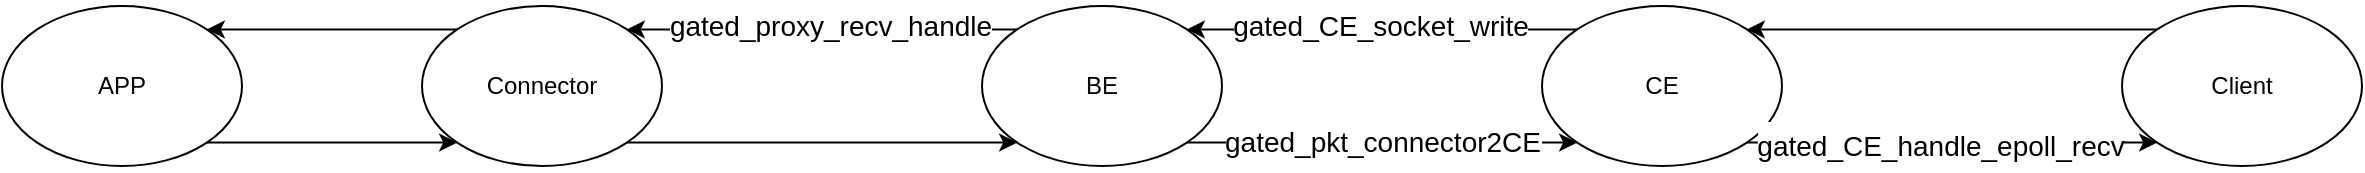 <mxfile version="21.6.7" type="github" pages="2">
  <diagram id="KeAWuHyge-VoDP96UR2A" name="流程图">
    <mxGraphModel dx="2261" dy="750" grid="1" gridSize="10" guides="1" tooltips="1" connect="1" arrows="1" fold="1" page="1" pageScale="1" pageWidth="827" pageHeight="1169" math="0" shadow="0">
      <root>
        <mxCell id="0" />
        <mxCell id="1" parent="0" />
        <mxCell id="kSwJOciztGdaN1k-jnAn-1" value="Connector" style="ellipse;whiteSpace=wrap;html=1;" vertex="1" parent="1">
          <mxGeometry x="40" y="200" width="120" height="80" as="geometry" />
        </mxCell>
        <mxCell id="kSwJOciztGdaN1k-jnAn-2" value="BE" style="ellipse;whiteSpace=wrap;html=1;" vertex="1" parent="1">
          <mxGeometry x="320" y="200" width="120" height="80" as="geometry" />
        </mxCell>
        <mxCell id="kSwJOciztGdaN1k-jnAn-3" value="CE" style="ellipse;whiteSpace=wrap;html=1;" vertex="1" parent="1">
          <mxGeometry x="600" y="200" width="120" height="80" as="geometry" />
        </mxCell>
        <mxCell id="kSwJOciztGdaN1k-jnAn-4" value="Client" style="ellipse;whiteSpace=wrap;html=1;" vertex="1" parent="1">
          <mxGeometry x="890" y="200" width="120" height="80" as="geometry" />
        </mxCell>
        <mxCell id="kSwJOciztGdaN1k-jnAn-5" value="APP" style="ellipse;whiteSpace=wrap;html=1;" vertex="1" parent="1">
          <mxGeometry x="-170" y="200" width="120" height="80" as="geometry" />
        </mxCell>
        <mxCell id="kSwJOciztGdaN1k-jnAn-8" value="" style="endArrow=classic;html=1;rounded=0;exitX=1;exitY=1;exitDx=0;exitDy=0;entryX=0;entryY=1;entryDx=0;entryDy=0;" edge="1" parent="1" source="kSwJOciztGdaN1k-jnAn-2" target="kSwJOciztGdaN1k-jnAn-3">
          <mxGeometry width="50" height="50" relative="1" as="geometry">
            <mxPoint x="470" y="200" as="sourcePoint" />
            <mxPoint x="520" y="150" as="targetPoint" />
          </mxGeometry>
        </mxCell>
        <mxCell id="kSwJOciztGdaN1k-jnAn-18" value="&lt;div style=&quot;line-height: 1.75; font-size: 14px; text-align: left;&quot;&gt;gated_pkt_connector2CE&lt;/div&gt;" style="edgeLabel;html=1;align=center;verticalAlign=middle;resizable=0;points=[];" vertex="1" connectable="0" parent="kSwJOciztGdaN1k-jnAn-8">
          <mxGeometry x="-0.133" y="1" relative="1" as="geometry">
            <mxPoint x="13" as="offset" />
          </mxGeometry>
        </mxCell>
        <mxCell id="kSwJOciztGdaN1k-jnAn-9" value="" style="endArrow=classic;html=1;rounded=0;exitX=0;exitY=0;exitDx=0;exitDy=0;entryX=1;entryY=0;entryDx=0;entryDy=0;" edge="1" parent="1" source="kSwJOciztGdaN1k-jnAn-4" target="kSwJOciztGdaN1k-jnAn-3">
          <mxGeometry width="50" height="50" relative="1" as="geometry">
            <mxPoint x="170" y="350" as="sourcePoint" />
            <mxPoint x="190" y="410" as="targetPoint" />
          </mxGeometry>
        </mxCell>
        <mxCell id="kSwJOciztGdaN1k-jnAn-10" value="" style="endArrow=classic;html=1;rounded=0;exitX=0;exitY=0;exitDx=0;exitDy=0;entryX=1;entryY=0;entryDx=0;entryDy=0;" edge="1" parent="1" source="kSwJOciztGdaN1k-jnAn-3" target="kSwJOciztGdaN1k-jnAn-2">
          <mxGeometry width="50" height="50" relative="1" as="geometry">
            <mxPoint x="700" y="440" as="sourcePoint" />
            <mxPoint x="750" y="390" as="targetPoint" />
          </mxGeometry>
        </mxCell>
        <mxCell id="kSwJOciztGdaN1k-jnAn-16" value="&lt;div style=&quot;line-height: 1.75; font-size: 14px; text-align: left;&quot;&gt;gated_CE_socket_write&lt;/div&gt;" style="edgeLabel;html=1;align=center;verticalAlign=middle;resizable=0;points=[];" vertex="1" connectable="0" parent="kSwJOciztGdaN1k-jnAn-10">
          <mxGeometry x="0.08" y="-2" relative="1" as="geometry">
            <mxPoint x="7" as="offset" />
          </mxGeometry>
        </mxCell>
        <mxCell id="kSwJOciztGdaN1k-jnAn-11" value="" style="endArrow=classic;html=1;rounded=0;exitX=0;exitY=0;exitDx=0;exitDy=0;entryX=1;entryY=0;entryDx=0;entryDy=0;" edge="1" parent="1" source="kSwJOciztGdaN1k-jnAn-2" target="kSwJOciztGdaN1k-jnAn-1">
          <mxGeometry width="50" height="50" relative="1" as="geometry">
            <mxPoint x="420" y="500" as="sourcePoint" />
            <mxPoint x="470" y="450" as="targetPoint" />
          </mxGeometry>
        </mxCell>
        <mxCell id="kSwJOciztGdaN1k-jnAn-19" value="&lt;div style=&quot;line-height: 1.75; font-size: 14px; text-align: left;&quot;&gt;gated_proxy_recv_handle&lt;/div&gt;" style="edgeLabel;html=1;align=center;verticalAlign=middle;resizable=0;points=[];" vertex="1" connectable="0" parent="kSwJOciztGdaN1k-jnAn-11">
          <mxGeometry x="0.221" y="-2" relative="1" as="geometry">
            <mxPoint x="25" as="offset" />
          </mxGeometry>
        </mxCell>
        <mxCell id="kSwJOciztGdaN1k-jnAn-12" value="" style="endArrow=classic;html=1;rounded=0;exitX=0;exitY=0;exitDx=0;exitDy=0;entryX=1;entryY=0;entryDx=0;entryDy=0;" edge="1" parent="1" source="kSwJOciztGdaN1k-jnAn-1" target="kSwJOciztGdaN1k-jnAn-5">
          <mxGeometry width="50" height="50" relative="1" as="geometry">
            <mxPoint x="340" y="470" as="sourcePoint" />
            <mxPoint x="390" y="420" as="targetPoint" />
          </mxGeometry>
        </mxCell>
        <mxCell id="kSwJOciztGdaN1k-jnAn-13" value="" style="endArrow=classic;html=1;rounded=0;exitX=1;exitY=1;exitDx=0;exitDy=0;entryX=0;entryY=1;entryDx=0;entryDy=0;" edge="1" parent="1" source="kSwJOciztGdaN1k-jnAn-5" target="kSwJOciztGdaN1k-jnAn-1">
          <mxGeometry width="50" height="50" relative="1" as="geometry">
            <mxPoint x="260" y="480" as="sourcePoint" />
            <mxPoint x="310" y="430" as="targetPoint" />
          </mxGeometry>
        </mxCell>
        <mxCell id="kSwJOciztGdaN1k-jnAn-14" value="" style="endArrow=classic;html=1;rounded=0;exitX=1;exitY=1;exitDx=0;exitDy=0;entryX=0;entryY=1;entryDx=0;entryDy=0;" edge="1" parent="1" source="kSwJOciztGdaN1k-jnAn-1" target="kSwJOciztGdaN1k-jnAn-2">
          <mxGeometry width="50" height="50" relative="1" as="geometry">
            <mxPoint x="230" y="480" as="sourcePoint" />
            <mxPoint x="280" y="430" as="targetPoint" />
          </mxGeometry>
        </mxCell>
        <mxCell id="kSwJOciztGdaN1k-jnAn-15" value="" style="endArrow=classic;html=1;rounded=0;exitX=1;exitY=1;exitDx=0;exitDy=0;entryX=0;entryY=1;entryDx=0;entryDy=0;" edge="1" parent="1" source="kSwJOciztGdaN1k-jnAn-3" target="kSwJOciztGdaN1k-jnAn-4">
          <mxGeometry width="50" height="50" relative="1" as="geometry">
            <mxPoint x="700" y="450" as="sourcePoint" />
            <mxPoint x="750" y="400" as="targetPoint" />
          </mxGeometry>
        </mxCell>
        <mxCell id="kSwJOciztGdaN1k-jnAn-17" value="&lt;div style=&quot;line-height: 1.75; font-size: 14px; text-align: left;&quot;&gt;gated_CE_handle_epoll_recv&lt;/div&gt;" style="edgeLabel;html=1;align=center;verticalAlign=middle;resizable=0;points=[];" vertex="1" connectable="0" parent="kSwJOciztGdaN1k-jnAn-15">
          <mxGeometry x="-0.057" y="-1" relative="1" as="geometry">
            <mxPoint as="offset" />
          </mxGeometry>
        </mxCell>
      </root>
    </mxGraphModel>
  </diagram>
  <diagram name="数据结构图" id="9tvE4MnZuXCgxkZs_Ca-">
    <mxGraphModel dx="1434" dy="750" grid="1" gridSize="10" guides="1" tooltips="1" connect="1" arrows="1" fold="1" page="1" pageScale="1" pageWidth="827" pageHeight="1169" math="0" shadow="0">
      <root>
        <mxCell id="0" />
        <mxCell id="1" parent="0" />
        <mxCell id="udV0yWRpovYs5E8_WzMy-1" value="g_be_rbtree" style="ellipse;whiteSpace=wrap;html=1;" parent="1" vertex="1">
          <mxGeometry x="60" y="60" width="120" height="80" as="geometry" />
        </mxCell>
        <mxCell id="udV0yWRpovYs5E8_WzMy-2" value="node_be_t" style="swimlane;fontStyle=0;childLayout=stackLayout;horizontal=1;startSize=30;horizontalStack=0;resizeParent=1;resizeParentMax=0;resizeLast=0;collapsible=1;marginBottom=0;whiteSpace=wrap;html=1;" parent="1" vertex="1">
          <mxGeometry x="50" y="220" width="140" height="210" as="geometry" />
        </mxCell>
        <mxCell id="udV0yWRpovYs5E8_WzMy-3" value="node" style="text;strokeColor=none;fillColor=none;align=left;verticalAlign=middle;spacingLeft=4;spacingRight=4;overflow=hidden;points=[[0,0.5],[1,0.5]];portConstraint=eastwest;rotatable=0;whiteSpace=wrap;html=1;" parent="udV0yWRpovYs5E8_WzMy-2" vertex="1">
          <mxGeometry y="30" width="140" height="30" as="geometry" />
        </mxCell>
        <mxCell id="udV0yWRpovYs5E8_WzMy-4" value="beid" style="text;strokeColor=none;fillColor=none;align=left;verticalAlign=middle;spacingLeft=4;spacingRight=4;overflow=hidden;points=[[0,0.5],[1,0.5]];portConstraint=eastwest;rotatable=0;whiteSpace=wrap;html=1;" parent="udV0yWRpovYs5E8_WzMy-2" vertex="1">
          <mxGeometry y="60" width="140" height="30" as="geometry" />
        </mxCell>
        <mxCell id="udV0yWRpovYs5E8_WzMy-5" value="addr" style="text;strokeColor=none;fillColor=none;align=left;verticalAlign=middle;spacingLeft=4;spacingRight=4;overflow=hidden;points=[[0,0.5],[1,0.5]];portConstraint=eastwest;rotatable=0;whiteSpace=wrap;html=1;" parent="udV0yWRpovYs5E8_WzMy-2" vertex="1">
          <mxGeometry y="90" width="140" height="30" as="geometry" />
        </mxCell>
        <mxCell id="udV0yWRpovYs5E8_WzMy-6" value="connnect" style="text;strokeColor=none;fillColor=none;align=left;verticalAlign=middle;spacingLeft=4;spacingRight=4;overflow=hidden;points=[[0,0.5],[1,0.5]];portConstraint=eastwest;rotatable=0;whiteSpace=wrap;html=1;" parent="udV0yWRpovYs5E8_WzMy-2" vertex="1">
          <mxGeometry y="120" width="140" height="30" as="geometry" />
        </mxCell>
        <mxCell id="udV0yWRpovYs5E8_WzMy-8" value="rbtree" style="text;strokeColor=none;fillColor=none;align=left;verticalAlign=middle;spacingLeft=4;spacingRight=4;overflow=hidden;points=[[0,0.5],[1,0.5]];portConstraint=eastwest;rotatable=0;whiteSpace=wrap;html=1;" parent="udV0yWRpovYs5E8_WzMy-2" vertex="1">
          <mxGeometry y="150" width="140" height="30" as="geometry" />
        </mxCell>
        <mxCell id="udV0yWRpovYs5E8_WzMy-7" value="sentinel" style="text;strokeColor=none;fillColor=none;align=left;verticalAlign=middle;spacingLeft=4;spacingRight=4;overflow=hidden;points=[[0,0.5],[1,0.5]];portConstraint=eastwest;rotatable=0;whiteSpace=wrap;html=1;" parent="udV0yWRpovYs5E8_WzMy-2" vertex="1">
          <mxGeometry y="180" width="140" height="30" as="geometry" />
        </mxCell>
        <mxCell id="udV0yWRpovYs5E8_WzMy-9" value="" style="endArrow=classic;html=1;rounded=0;exitX=0.5;exitY=1;exitDx=0;exitDy=0;entryX=0.5;entryY=0;entryDx=0;entryDy=0;" parent="1" source="udV0yWRpovYs5E8_WzMy-1" target="udV0yWRpovYs5E8_WzMy-2" edge="1">
          <mxGeometry width="50" height="50" relative="1" as="geometry">
            <mxPoint x="300" y="230" as="sourcePoint" />
            <mxPoint x="350" y="180" as="targetPoint" />
          </mxGeometry>
        </mxCell>
        <mxCell id="udV0yWRpovYs5E8_WzMy-10" value="rbt" style="edgeLabel;html=1;align=center;verticalAlign=middle;resizable=0;points=[];" parent="udV0yWRpovYs5E8_WzMy-9" vertex="1" connectable="0">
          <mxGeometry x="-0.048" y="3" relative="1" as="geometry">
            <mxPoint as="offset" />
          </mxGeometry>
        </mxCell>
        <mxCell id="udV0yWRpovYs5E8_WzMy-11" value="node_tidconnector_t" style="swimlane;fontStyle=0;childLayout=stackLayout;horizontal=1;startSize=30;horizontalStack=0;resizeParent=1;resizeParentMax=0;resizeLast=0;collapsible=1;marginBottom=0;whiteSpace=wrap;html=1;" parent="1" vertex="1">
          <mxGeometry x="240" y="340" width="140" height="180" as="geometry" />
        </mxCell>
        <mxCell id="udV0yWRpovYs5E8_WzMy-12" value="node" style="text;strokeColor=none;fillColor=none;align=left;verticalAlign=middle;spacingLeft=4;spacingRight=4;overflow=hidden;points=[[0,0.5],[1,0.5]];portConstraint=eastwest;rotatable=0;whiteSpace=wrap;html=1;" parent="udV0yWRpovYs5E8_WzMy-11" vertex="1">
          <mxGeometry y="30" width="140" height="30" as="geometry" />
        </mxCell>
        <mxCell id="udV0yWRpovYs5E8_WzMy-13" value="tenantid" style="text;strokeColor=none;fillColor=none;align=left;verticalAlign=middle;spacingLeft=4;spacingRight=4;overflow=hidden;points=[[0,0.5],[1,0.5]];portConstraint=eastwest;rotatable=0;whiteSpace=wrap;html=1;" parent="udV0yWRpovYs5E8_WzMy-11" vertex="1">
          <mxGeometry y="60" width="140" height="30" as="geometry" />
        </mxCell>
        <mxCell id="udV0yWRpovYs5E8_WzMy-14" value="connectorid" style="text;strokeColor=none;fillColor=none;align=left;verticalAlign=middle;spacingLeft=4;spacingRight=4;overflow=hidden;points=[[0,0.5],[1,0.5]];portConstraint=eastwest;rotatable=0;whiteSpace=wrap;html=1;" parent="udV0yWRpovYs5E8_WzMy-11" vertex="1">
          <mxGeometry y="90" width="140" height="30" as="geometry" />
        </mxCell>
        <mxCell id="udV0yWRpovYs5E8_WzMy-17" value="route_queue" style="text;strokeColor=none;fillColor=none;align=left;verticalAlign=middle;spacingLeft=4;spacingRight=4;overflow=hidden;points=[[0,0.5],[1,0.5]];portConstraint=eastwest;rotatable=0;whiteSpace=wrap;html=1;" parent="udV0yWRpovYs5E8_WzMy-11" vertex="1">
          <mxGeometry y="120" width="140" height="30" as="geometry" />
        </mxCell>
        <mxCell id="udV0yWRpovYs5E8_WzMy-16" value="tid" style="text;strokeColor=none;fillColor=none;align=left;verticalAlign=middle;spacingLeft=4;spacingRight=4;overflow=hidden;points=[[0,0.5],[1,0.5]];portConstraint=eastwest;rotatable=0;whiteSpace=wrap;html=1;" parent="udV0yWRpovYs5E8_WzMy-11" vertex="1">
          <mxGeometry y="150" width="140" height="30" as="geometry" />
        </mxCell>
        <mxCell id="udV0yWRpovYs5E8_WzMy-18" value="" style="endArrow=classic;html=1;rounded=0;exitX=1;exitY=0.5;exitDx=0;exitDy=0;entryX=0;entryY=0.5;entryDx=0;entryDy=0;" parent="1" source="udV0yWRpovYs5E8_WzMy-8" target="udV0yWRpovYs5E8_WzMy-12" edge="1">
          <mxGeometry width="50" height="50" relative="1" as="geometry">
            <mxPoint x="110" y="400" as="sourcePoint" />
            <mxPoint x="250" y="590" as="targetPoint" />
          </mxGeometry>
        </mxCell>
        <mxCell id="udV0yWRpovYs5E8_WzMy-19" value="rbt" style="edgeLabel;html=1;align=center;verticalAlign=middle;resizable=0;points=[];" parent="udV0yWRpovYs5E8_WzMy-18" vertex="1" connectable="0">
          <mxGeometry x="-0.059" y="4" relative="1" as="geometry">
            <mxPoint x="1" as="offset" />
          </mxGeometry>
        </mxCell>
        <mxCell id="udV0yWRpovYs5E8_WzMy-20" value="g_tenant_route_rbtree" style="ellipse;whiteSpace=wrap;html=1;" parent="1" vertex="1">
          <mxGeometry x="460" y="285" width="120" height="80" as="geometry" />
        </mxCell>
        <mxCell id="udV0yWRpovYs5E8_WzMy-21" value="node_tid_t" style="swimlane;fontStyle=0;childLayout=stackLayout;horizontal=1;startSize=30;horizontalStack=0;resizeParent=1;resizeParentMax=0;resizeLast=0;collapsible=1;marginBottom=0;whiteSpace=wrap;html=1;" parent="1" vertex="1">
          <mxGeometry x="450" y="490" width="140" height="120" as="geometry" />
        </mxCell>
        <mxCell id="udV0yWRpovYs5E8_WzMy-22" value="node" style="text;strokeColor=none;fillColor=none;align=left;verticalAlign=middle;spacingLeft=4;spacingRight=4;overflow=hidden;points=[[0,0.5],[1,0.5]];portConstraint=eastwest;rotatable=0;whiteSpace=wrap;html=1;" parent="udV0yWRpovYs5E8_WzMy-21" vertex="1">
          <mxGeometry y="30" width="140" height="30" as="geometry" />
        </mxCell>
        <mxCell id="udV0yWRpovYs5E8_WzMy-23" value="tenantid" style="text;strokeColor=none;fillColor=none;align=left;verticalAlign=middle;spacingLeft=4;spacingRight=4;overflow=hidden;points=[[0,0.5],[1,0.5]];portConstraint=eastwest;rotatable=0;whiteSpace=wrap;html=1;" parent="udV0yWRpovYs5E8_WzMy-21" vertex="1">
          <mxGeometry y="60" width="140" height="30" as="geometry" />
        </mxCell>
        <mxCell id="udV0yWRpovYs5E8_WzMy-24" value="route_tbl" style="text;strokeColor=none;fillColor=none;align=left;verticalAlign=middle;spacingLeft=4;spacingRight=4;overflow=hidden;points=[[0,0.5],[1,0.5]];portConstraint=eastwest;rotatable=0;whiteSpace=wrap;html=1;" parent="udV0yWRpovYs5E8_WzMy-21" vertex="1">
          <mxGeometry y="90" width="140" height="30" as="geometry" />
        </mxCell>
        <mxCell id="udV0yWRpovYs5E8_WzMy-25" value="" style="endArrow=classic;html=1;rounded=0;exitX=0.5;exitY=1;exitDx=0;exitDy=0;entryX=0.5;entryY=0;entryDx=0;entryDy=0;" parent="1" source="udV0yWRpovYs5E8_WzMy-20" target="udV0yWRpovYs5E8_WzMy-21" edge="1">
          <mxGeometry width="50" height="50" relative="1" as="geometry">
            <mxPoint x="130" y="150" as="sourcePoint" />
            <mxPoint x="130" y="230" as="targetPoint" />
          </mxGeometry>
        </mxCell>
        <mxCell id="udV0yWRpovYs5E8_WzMy-26" value="rbt(key=tid)" style="edgeLabel;html=1;align=center;verticalAlign=middle;resizable=0;points=[];" parent="udV0yWRpovYs5E8_WzMy-25" vertex="1" connectable="0">
          <mxGeometry x="-0.048" y="3" relative="1" as="geometry">
            <mxPoint as="offset" />
          </mxGeometry>
        </mxCell>
        <mxCell id="udV0yWRpovYs5E8_WzMy-27" value="" style="endArrow=classic;html=1;rounded=0;exitX=1;exitY=0.5;exitDx=0;exitDy=0;" parent="1" source="udV0yWRpovYs5E8_WzMy-16" edge="1">
          <mxGeometry width="50" height="50" relative="1" as="geometry">
            <mxPoint x="540" y="530" as="sourcePoint" />
            <mxPoint x="450" y="505" as="targetPoint" />
          </mxGeometry>
        </mxCell>
        <mxCell id="udV0yWRpovYs5E8_WzMy-28" value="node_route_t" style="swimlane;fontStyle=0;childLayout=stackLayout;horizontal=1;startSize=30;horizontalStack=0;resizeParent=1;resizeParentMax=0;resizeLast=0;collapsible=1;marginBottom=0;whiteSpace=wrap;html=1;" parent="1" vertex="1">
          <mxGeometry x="670" y="520" width="140" height="150" as="geometry" />
        </mxCell>
        <mxCell id="udV0yWRpovYs5E8_WzMy-29" value="queue" style="text;strokeColor=none;fillColor=none;align=left;verticalAlign=middle;spacingLeft=4;spacingRight=4;overflow=hidden;points=[[0,0.5],[1,0.5]];portConstraint=eastwest;rotatable=0;whiteSpace=wrap;html=1;" parent="udV0yWRpovYs5E8_WzMy-28" vertex="1">
          <mxGeometry y="30" width="140" height="30" as="geometry" />
        </mxCell>
        <mxCell id="udV0yWRpovYs5E8_WzMy-30" value="addr" style="text;strokeColor=none;fillColor=none;align=left;verticalAlign=middle;spacingLeft=4;spacingRight=4;overflow=hidden;points=[[0,0.5],[1,0.5]];portConstraint=eastwest;rotatable=0;whiteSpace=wrap;html=1;" parent="udV0yWRpovYs5E8_WzMy-28" vertex="1">
          <mxGeometry y="60" width="140" height="30" as="geometry" />
        </mxCell>
        <mxCell id="udV0yWRpovYs5E8_WzMy-31" value="be" style="text;strokeColor=none;fillColor=none;align=left;verticalAlign=middle;spacingLeft=4;spacingRight=4;overflow=hidden;points=[[0,0.5],[1,0.5]];portConstraint=eastwest;rotatable=0;whiteSpace=wrap;html=1;" parent="udV0yWRpovYs5E8_WzMy-28" vertex="1">
          <mxGeometry y="90" width="140" height="30" as="geometry" />
        </mxCell>
        <mxCell id="udV0yWRpovYs5E8_WzMy-32" value="change_flag" style="text;strokeColor=none;fillColor=none;align=left;verticalAlign=middle;spacingLeft=4;spacingRight=4;overflow=hidden;points=[[0,0.5],[1,0.5]];portConstraint=eastwest;rotatable=0;whiteSpace=wrap;html=1;" parent="udV0yWRpovYs5E8_WzMy-28" vertex="1">
          <mxGeometry y="120" width="140" height="30" as="geometry" />
        </mxCell>
        <mxCell id="udV0yWRpovYs5E8_WzMy-33" value="" style="edgeStyle=orthogonalEdgeStyle;rounded=0;orthogonalLoop=1;jettySize=auto;html=1;entryX=0;entryY=0.5;entryDx=0;entryDy=0;" parent="1" source="udV0yWRpovYs5E8_WzMy-24" target="udV0yWRpovYs5E8_WzMy-30" edge="1">
          <mxGeometry relative="1" as="geometry" />
        </mxCell>
        <mxCell id="udV0yWRpovYs5E8_WzMy-34" value="hash" style="edgeLabel;html=1;align=center;verticalAlign=middle;resizable=0;points=[];" parent="udV0yWRpovYs5E8_WzMy-33" vertex="1" connectable="0">
          <mxGeometry x="-0.05" y="1" relative="1" as="geometry">
            <mxPoint as="offset" />
          </mxGeometry>
        </mxCell>
        <mxCell id="udV0yWRpovYs5E8_WzMy-35" value="" style="endArrow=classic;html=1;rounded=0;exitX=1;exitY=0.5;exitDx=0;exitDy=0;entryX=0;entryY=0.5;entryDx=0;entryDy=0;" parent="1" source="udV0yWRpovYs5E8_WzMy-17" target="udV0yWRpovYs5E8_WzMy-29" edge="1">
          <mxGeometry width="50" height="50" relative="1" as="geometry">
            <mxPoint x="710" y="370" as="sourcePoint" />
            <mxPoint x="760" y="320" as="targetPoint" />
            <Array as="points">
              <mxPoint x="640" y="475" />
              <mxPoint x="640" y="565" />
            </Array>
          </mxGeometry>
        </mxCell>
        <mxCell id="udV0yWRpovYs5E8_WzMy-36" value="queue" style="edgeLabel;html=1;align=center;verticalAlign=middle;resizable=0;points=[];" parent="udV0yWRpovYs5E8_WzMy-35" vertex="1" connectable="0">
          <mxGeometry x="-0.825" y="-1" relative="1" as="geometry">
            <mxPoint x="177" y="-1" as="offset" />
          </mxGeometry>
        </mxCell>
        <mxCell id="udV0yWRpovYs5E8_WzMy-37" value="" style="endArrow=classic;html=1;rounded=0;exitX=0;exitY=0.5;exitDx=0;exitDy=0;" parent="1" source="udV0yWRpovYs5E8_WzMy-31" edge="1">
          <mxGeometry width="50" height="50" relative="1" as="geometry">
            <mxPoint x="390" y="510" as="sourcePoint" />
            <mxPoint x="120" y="430" as="targetPoint" />
            <Array as="points">
              <mxPoint x="120" y="625" />
            </Array>
          </mxGeometry>
        </mxCell>
        <mxCell id="qC3lVkl_j3R2C0HzDAqr-1" value="internel_route" style="swimlane;fontStyle=0;childLayout=stackLayout;horizontal=1;startSize=30;horizontalStack=0;resizeParent=1;resizeParentMax=0;resizeLast=0;collapsible=1;marginBottom=0;whiteSpace=wrap;html=1;" vertex="1" parent="1">
          <mxGeometry x="250" y="820" width="140" height="90" as="geometry" />
        </mxCell>
        <mxCell id="qC3lVkl_j3R2C0HzDAqr-2" value="addr" style="text;strokeColor=none;fillColor=none;align=left;verticalAlign=middle;spacingLeft=4;spacingRight=4;overflow=hidden;points=[[0,0.5],[1,0.5]];portConstraint=eastwest;rotatable=0;whiteSpace=wrap;html=1;" vertex="1" parent="qC3lVkl_j3R2C0HzDAqr-1">
          <mxGeometry y="30" width="140" height="30" as="geometry" />
        </mxCell>
        <mxCell id="qC3lVkl_j3R2C0HzDAqr-3" value="session" style="text;strokeColor=none;fillColor=none;align=left;verticalAlign=middle;spacingLeft=4;spacingRight=4;overflow=hidden;points=[[0,0.5],[1,0.5]];portConstraint=eastwest;rotatable=0;whiteSpace=wrap;html=1;" vertex="1" parent="qC3lVkl_j3R2C0HzDAqr-1">
          <mxGeometry y="60" width="140" height="30" as="geometry" />
        </mxCell>
        <mxCell id="qC3lVkl_j3R2C0HzDAqr-5" value="g_internel_route" style="ellipse;whiteSpace=wrap;html=1;" vertex="1" parent="1">
          <mxGeometry x="260" y="690" width="120" height="80" as="geometry" />
        </mxCell>
        <mxCell id="qC3lVkl_j3R2C0HzDAqr-6" value="" style="endArrow=classic;html=1;rounded=0;exitX=0.5;exitY=1;exitDx=0;exitDy=0;entryX=0.5;entryY=0;entryDx=0;entryDy=0;" edge="1" parent="1" source="qC3lVkl_j3R2C0HzDAqr-5" target="qC3lVkl_j3R2C0HzDAqr-1">
          <mxGeometry width="50" height="50" relative="1" as="geometry">
            <mxPoint x="450" y="830" as="sourcePoint" />
            <mxPoint x="500" y="780" as="targetPoint" />
          </mxGeometry>
        </mxCell>
        <mxCell id="qC3lVkl_j3R2C0HzDAqr-7" value="hash" style="edgeLabel;html=1;align=center;verticalAlign=middle;resizable=0;points=[];" vertex="1" connectable="0" parent="qC3lVkl_j3R2C0HzDAqr-6">
          <mxGeometry x="-0.44" y="1" relative="1" as="geometry">
            <mxPoint as="offset" />
          </mxGeometry>
        </mxCell>
        <mxCell id="qC3lVkl_j3R2C0HzDAqr-8" value="g_proxy_flow_rbtree" style="ellipse;whiteSpace=wrap;html=1;" vertex="1" parent="1">
          <mxGeometry x="580" y="700" width="120" height="80" as="geometry" />
        </mxCell>
        <mxCell id="qC3lVkl_j3R2C0HzDAqr-9" value="proxy_flow_info_t" style="swimlane;fontStyle=0;childLayout=stackLayout;horizontal=1;startSize=30;horizontalStack=0;resizeParent=1;resizeParentMax=0;resizeLast=0;collapsible=1;marginBottom=0;whiteSpace=wrap;html=1;" vertex="1" parent="1">
          <mxGeometry x="570" y="860" width="140" height="120" as="geometry" />
        </mxCell>
        <mxCell id="qC3lVkl_j3R2C0HzDAqr-10" value="node" style="text;strokeColor=none;fillColor=none;align=left;verticalAlign=middle;spacingLeft=4;spacingRight=4;overflow=hidden;points=[[0,0.5],[1,0.5]];portConstraint=eastwest;rotatable=0;whiteSpace=wrap;html=1;" vertex="1" parent="qC3lVkl_j3R2C0HzDAqr-9">
          <mxGeometry y="30" width="140" height="30" as="geometry" />
        </mxCell>
        <mxCell id="qC3lVkl_j3R2C0HzDAqr-11" value="access_dev" style="text;strokeColor=none;fillColor=none;align=left;verticalAlign=middle;spacingLeft=4;spacingRight=4;overflow=hidden;points=[[0,0.5],[1,0.5]];portConstraint=eastwest;rotatable=0;whiteSpace=wrap;html=1;" vertex="1" parent="qC3lVkl_j3R2C0HzDAqr-9">
          <mxGeometry y="60" width="140" height="30" as="geometry" />
        </mxCell>
        <mxCell id="qC3lVkl_j3R2C0HzDAqr-12" value="peer" style="text;strokeColor=none;fillColor=none;align=left;verticalAlign=middle;spacingLeft=4;spacingRight=4;overflow=hidden;points=[[0,0.5],[1,0.5]];portConstraint=eastwest;rotatable=0;whiteSpace=wrap;html=1;" vertex="1" parent="qC3lVkl_j3R2C0HzDAqr-9">
          <mxGeometry y="90" width="140" height="30" as="geometry" />
        </mxCell>
        <mxCell id="qC3lVkl_j3R2C0HzDAqr-13" value="" style="endArrow=classic;html=1;rounded=0;exitX=0.5;exitY=1;exitDx=0;exitDy=0;entryX=0.5;entryY=0;entryDx=0;entryDy=0;" edge="1" parent="1" source="qC3lVkl_j3R2C0HzDAqr-8" target="qC3lVkl_j3R2C0HzDAqr-9">
          <mxGeometry width="50" height="50" relative="1" as="geometry">
            <mxPoint x="740" y="830" as="sourcePoint" />
            <mxPoint x="790" y="780" as="targetPoint" />
          </mxGeometry>
        </mxCell>
        <mxCell id="qC3lVkl_j3R2C0HzDAqr-14" value="rbt" style="edgeLabel;html=1;align=center;verticalAlign=middle;resizable=0;points=[];" vertex="1" connectable="0" parent="qC3lVkl_j3R2C0HzDAqr-13">
          <mxGeometry x="-0.175" y="2" relative="1" as="geometry">
            <mxPoint as="offset" />
          </mxGeometry>
        </mxCell>
        <mxCell id="DDw7EG3khA8QoeDKBfiw-1" value="gated_session_t" style="swimlane;fontStyle=0;childLayout=stackLayout;horizontal=1;startSize=30;horizontalStack=0;resizeParent=1;resizeParentMax=0;resizeLast=0;collapsible=1;marginBottom=0;whiteSpace=wrap;html=1;" vertex="1" parent="1">
          <mxGeometry x="670" y="340" width="140" height="90" as="geometry" />
        </mxCell>
        <mxCell id="DDw7EG3khA8QoeDKBfiw-2" value="tenantid" style="text;strokeColor=none;fillColor=none;align=left;verticalAlign=middle;spacingLeft=4;spacingRight=4;overflow=hidden;points=[[0,0.5],[1,0.5]];portConstraint=eastwest;rotatable=0;whiteSpace=wrap;html=1;" vertex="1" parent="DDw7EG3khA8QoeDKBfiw-1">
          <mxGeometry y="30" width="140" height="30" as="geometry" />
        </mxCell>
        <mxCell id="DDw7EG3khA8QoeDKBfiw-3" value="tid_service_tbl" style="text;strokeColor=none;fillColor=none;align=left;verticalAlign=middle;spacingLeft=4;spacingRight=4;overflow=hidden;points=[[0,0.5],[1,0.5]];portConstraint=eastwest;rotatable=0;whiteSpace=wrap;html=1;" vertex="1" parent="DDw7EG3khA8QoeDKBfiw-1">
          <mxGeometry y="60" width="140" height="30" as="geometry" />
        </mxCell>
        <mxCell id="DDw7EG3khA8QoeDKBfiw-5" value="" style="endArrow=classic;html=1;rounded=0;exitX=0;exitY=0.5;exitDx=0;exitDy=0;entryX=0.75;entryY=0;entryDx=0;entryDy=0;" edge="1" parent="1" source="DDw7EG3khA8QoeDKBfiw-3" target="udV0yWRpovYs5E8_WzMy-21">
          <mxGeometry width="50" height="50" relative="1" as="geometry">
            <mxPoint x="530" y="270" as="sourcePoint" />
            <mxPoint x="580" y="220" as="targetPoint" />
            <Array as="points">
              <mxPoint x="555" y="415" />
            </Array>
          </mxGeometry>
        </mxCell>
      </root>
    </mxGraphModel>
  </diagram>
</mxfile>
